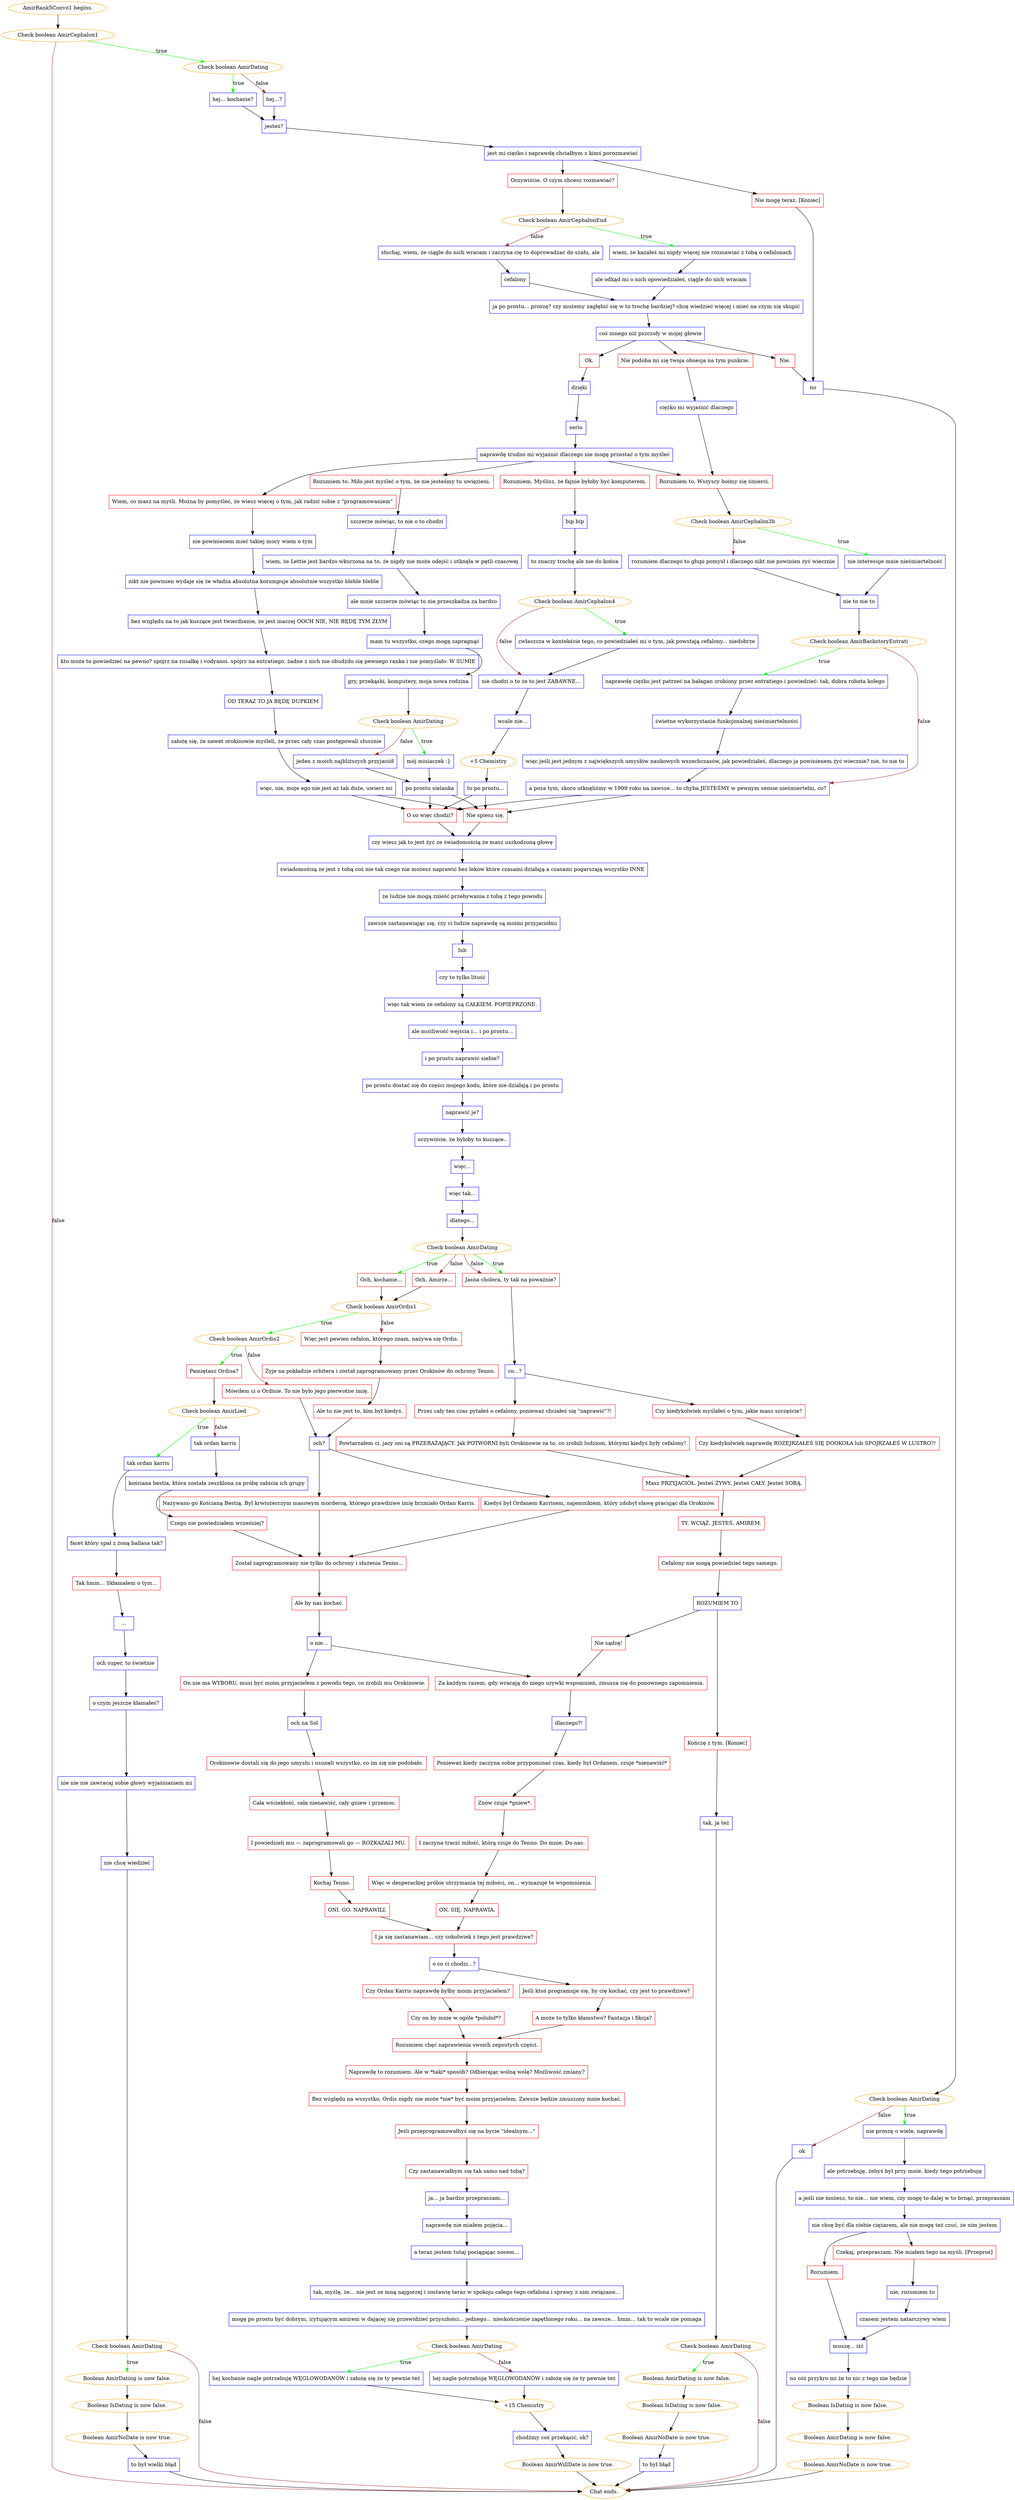 digraph {
	"AmirRank5Convo1 begins." [color=orange];
		"AmirRank5Convo1 begins." -> j548119213;
	j548119213 [label="Check boolean AmirCephalon1",color=orange];
		j548119213 -> j222941914 [label=true,color=green];
		j548119213 -> "Chat ends." [label=false,color=brown];
	j222941914 [label="Check boolean AmirDating",color=orange];
		j222941914 -> j941438650 [label=true,color=green];
		j222941914 -> j875365593 [label=false,color=brown];
	"Chat ends." [color=orange];
	j941438650 [label="hej... kochanie?",shape=box,color=blue];
		j941438650 -> j3829564409;
	j875365593 [label="hej...?",shape=box,color=blue];
		j875365593 -> j3829564409;
	j3829564409 [label="jesteś?",shape=box,color=blue];
		j3829564409 -> j3537696789;
	j3537696789 [label="jest mi ciężko i naprawdę chciałbym z kimś porozmawiać",shape=box,color=blue];
		j3537696789 -> j1197314126;
		j3537696789 -> j2255051236;
	j1197314126 [label="Nie mogę teraz. [Koniec]",shape=box,color=red];
		j1197314126 -> j841686110;
	j2255051236 [label="Oczywiście. O czym chcesz rozmawiać?",shape=box,color=red];
		j2255051236 -> j20396458;
	j841686110 [label="no",shape=box,color=blue];
		j841686110 -> j674761093;
	j20396458 [label="Check boolean AmirCephalonEnd",color=orange];
		j20396458 -> j2906268787 [label=true,color=green];
		j20396458 -> j2000491956 [label=false,color=brown];
	j674761093 [label="Check boolean AmirDating",color=orange];
		j674761093 -> j2631179358 [label=true,color=green];
		j674761093 -> j2346536463 [label=false,color=brown];
	j2906268787 [label="wiem, że kazałeś mi nigdy więcej nie rozmawiać z tobą o cefalonach",shape=box,color=blue];
		j2906268787 -> j2137496111;
	j2000491956 [label="słuchaj, wiem, że ciągle do nich wracam i zaczyna cię to doprowadzać do szału, ale",shape=box,color=blue];
		j2000491956 -> j1463752222;
	j2631179358 [label="nie proszę o wiele, naprawdę",shape=box,color=blue];
		j2631179358 -> j259629934;
	j2346536463 [label="ok",shape=box,color=blue];
		j2346536463 -> "Chat ends.";
	j2137496111 [label="ale odkąd mi o nich opowiedziałeś, ciągle do nich wracam",shape=box,color=blue];
		j2137496111 -> j85758022;
	j1463752222 [label="cefalony",shape=box,color=blue];
		j1463752222 -> j85758022;
	j259629934 [label="ale potrzebuję, żebyś był przy mnie, kiedy tego potrzebuję",shape=box,color=blue];
		j259629934 -> j3900660589;
	j85758022 [label="ja po prostu... proszę? czy możemy zagłębić się w to trochę bardziej? chcę wiedzieć więcej i mieć na czym się skupić",shape=box,color=blue];
		j85758022 -> j1551044609;
	j3900660589 [label="a jeśli nie możesz, to nie... nie wiem, czy mogę to dalej w to brnąć, przepraszam",shape=box,color=blue];
		j3900660589 -> j2165867922;
	j1551044609 [label="coś innego niż pszczoły w mojej głowie",shape=box,color=blue];
		j1551044609 -> j1748965202;
		j1551044609 -> j1252297117;
		j1551044609 -> j2508191826;
	j2165867922 [label="nie chcę być dla ciebie ciężarem, ale nie mogę też czuć, że nim jestem",shape=box,color=blue];
		j2165867922 -> j2619779125;
		j2165867922 -> j1459375775;
	j1748965202 [label="Nie.",shape=box,color=red];
		j1748965202 -> j841686110;
	j1252297117 [label="Ok.",shape=box,color=red];
		j1252297117 -> j704106108;
	j2508191826 [label="Nie podoba mi się twoja obsesja na tym punkcie.",shape=box,color=red];
		j2508191826 -> j990966579;
	j2619779125 [label="Rozumiem.",shape=box,color=red];
		j2619779125 -> j4269058734;
	j1459375775 [label="Czekaj, przepraszam. Nie miałem tego na myśli. [Przeproś]",shape=box,color=red];
		j1459375775 -> j1728858840;
	j704106108 [label="dzięki",shape=box,color=blue];
		j704106108 -> j719945801;
	j990966579 [label="ciężko mi wyjaśnić dlaczego",shape=box,color=blue];
		j990966579 -> j3689131692;
	j4269058734 [label="muszę... iść",shape=box,color=blue];
		j4269058734 -> j1102943558;
	j1728858840 [label="nie, rozumiem to",shape=box,color=blue];
		j1728858840 -> j3862079121;
	j719945801 [label="serio",shape=box,color=blue];
		j719945801 -> j4186415635;
	j3689131692 [label="Rozumiem to. Wszyscy boimy się śmierci.",shape=box,color=red];
		j3689131692 -> j492228751;
	j1102943558 [label="no cóż przykro mi że to nic z tego nie będzie",shape=box,color=blue];
		j1102943558 -> j2483279661;
	j3862079121 [label="czasem jestem natarczywy wiem",shape=box,color=blue];
		j3862079121 -> j4269058734;
	j4186415635 [label="naprawdę trudno mi wyjaśnić dlaczego nie mogę przestać o tym myśleć",shape=box,color=blue];
		j4186415635 -> j3689131692;
		j4186415635 -> j1880324542;
		j4186415635 -> j2755606068;
		j4186415635 -> j145505590;
	j492228751 [label="Check boolean AmirCephalon3b",color=orange];
		j492228751 -> j1768438144 [label=true,color=green];
		j492228751 -> j3687958992 [label=false,color=brown];
	j2483279661 [label="Boolean IsDating is now false.",color=orange];
		j2483279661 -> j911677755;
	j1880324542 [label="Rozumiem to. Miło jest myśleć o tym, że nie jesteśmy tu uwięzieni.",shape=box,color=red];
		j1880324542 -> j2633133742;
	j2755606068 [label="Wiem, co masz na myśli. Można by pomyśleć, że wiesz więcej o tym, jak radzić sobie z \"programowaniem\"",shape=box,color=red];
		j2755606068 -> j4087247647;
	j145505590 [label="Rozumiem. Myślisz, że fajnie byłoby być komputerem.",shape=box,color=red];
		j145505590 -> j877307665;
	j1768438144 [label="nie interesuje mnie nieśmiertelność",shape=box,color=blue];
		j1768438144 -> j1697380650;
	j3687958992 [label="rozumiem dlaczego to głupi pomysł i dlaczego nikt nie powinien żyć wiecznie",shape=box,color=blue];
		j3687958992 -> j1697380650;
	j911677755 [label="Boolean AmirDating is now false.",color=orange];
		j911677755 -> j1438323710;
	j2633133742 [label="szczerze mówiąc, to nie o to chodzi",shape=box,color=blue];
		j2633133742 -> j4142454204;
	j4087247647 [label="nie powinienem mieć takiej mocy wiem o tym",shape=box,color=blue];
		j4087247647 -> j3079426044;
	j877307665 [label="bip bip",shape=box,color=blue];
		j877307665 -> j1959872227;
	j1697380650 [label="nie to nie to",shape=box,color=blue];
		j1697380650 -> j427368731;
	j1438323710 [label="Boolean AmirNoDate is now true.",color=orange];
		j1438323710 -> "Chat ends.";
	j4142454204 [label="wiem, że Lettie jest bardzo wkurzona na to, że nigdy nie może odejść i utknęła w pętli czasowej",shape=box,color=blue];
		j4142454204 -> j995506377;
	j3079426044 [label="nikt nie powinien wydaje się że władza absolutna korumpuje absolutnie wszystko bleble bleble",shape=box,color=blue];
		j3079426044 -> j3289931088;
	j1959872227 [label="to znaczy trochę ale nie do końca",shape=box,color=blue];
		j1959872227 -> j3210509153;
	j427368731 [label="Check boolean AmirBackstoryEntrati",color=orange];
		j427368731 -> j760145935 [label=true,color=green];
		j427368731 -> j520521231 [label=false,color=brown];
	j995506377 [label="ale mnie szczerze mówiąc to nie przeszkadza za bardzo",shape=box,color=blue];
		j995506377 -> j3837169437;
	j3289931088 [label="bez względu na to jak kuszące jest twierdzenie, że jest inaczej OOCH NIE, NIE BĘDĘ TYM ZŁYM",shape=box,color=blue];
		j3289931088 -> j4073362408;
	j3210509153 [label="Check boolean AmirCephalon4",color=orange];
		j3210509153 -> j641771402 [label=true,color=green];
		j3210509153 -> j2067452370 [label=false,color=brown];
	j760145935 [label="naprawdę ciężko jest patrzeć na bałagan zrobiony przez entratiego i powiedzieć: tak, dobra robota kolego",shape=box,color=blue];
		j760145935 -> j4225171972;
	j520521231 [label="a poza tym, skoro utknęliśmy w 1999 roku na zawsze... to chyba JESTEŚMY w pewnym sensie nieśmiertelni, co?",shape=box,color=blue];
		j520521231 -> j2009256295;
		j520521231 -> j4123555906;
	j3837169437 [label="mam tu wszystko, czego mogę zapragnąć",shape=box,color=blue];
		j3837169437 -> j184234573;
	j4073362408 [label="kto może to powiedzieć na pewno? spójrz na rusałkę i vodyanoi. spójrz na entratiego. żadne z nich nie obudziło się pewnego ranka i nie pomyślało: W SUMIE",shape=box,color=blue];
		j4073362408 -> j2412341266;
	j641771402 [label="zwłaszcza w kontekście tego, co powiedziałeś mi o tym, jak powstają cefalony... niedobrze",shape=box,color=blue];
		j641771402 -> j2067452370;
	j2067452370 [label="nie chodzi o to że to jest ZABAWNE...",shape=box,color=blue];
		j2067452370 -> j184491980;
	j4225171972 [label="świetne wykorzystanie funkcjonalnej nieśmiertelności",shape=box,color=blue];
		j4225171972 -> j1455859922;
	j2009256295 [label="Nie spiesz się.",shape=box,color=red];
		j2009256295 -> j2266301171;
	j4123555906 [label="O co więc chodzi?",shape=box,color=red];
		j4123555906 -> j2266301171;
	j184234573 [label="gry, przekąski, komputery, moja nowa rodzina",shape=box,color=blue];
		j184234573 -> j3960698465;
	j2412341266 [label="OD TERAZ TO JA BĘDĘ DUPKIEM",shape=box,color=blue];
		j2412341266 -> j4033278962;
	j184491980 [label="wcale nie...",shape=box,color=blue];
		j184491980 -> j1575919166;
	j1455859922 [label="więc jeśli jest jednym z największych umysłów naukowych wszechczasów, jak powiedziałeś, dlaczego ja powinienem żyć wiecznie? nie, to nie to",shape=box,color=blue];
		j1455859922 -> j520521231;
	j2266301171 [label="czy wiesz jak to jest żyć ze świadomością że masz uszkodzoną głowę",shape=box,color=blue];
		j2266301171 -> j2757434366;
	j3960698465 [label="Check boolean AmirDating",color=orange];
		j3960698465 -> j2433795426 [label=true,color=green];
		j3960698465 -> j1762483975 [label=false,color=brown];
	j4033278962 [label="założę się, że nawet orokinowie myśleli, że przez cały czas postępowali słusznie",shape=box,color=blue];
		j4033278962 -> j321905772;
	j1575919166 [label="+5 Chemistry",color=orange];
		j1575919166 -> j2092481382;
	j2757434366 [label="świadomością że jest z tobą coś nie tak czego nie możesz naprawić bez leków które czasami działają a czasami pogarszają wszystko INNE",shape=box,color=blue];
		j2757434366 -> j3078414990;
	j2433795426 [label="mój misiaczek :}",shape=box,color=blue];
		j2433795426 -> j3695432305;
	j1762483975 [label="jeden z moich najbliższych przyjaciół",shape=box,color=blue];
		j1762483975 -> j3695432305;
	j321905772 [label="więc, nie, moje ego nie jest aż tak duże, uwierz mi",shape=box,color=blue];
		j321905772 -> j2009256295;
		j321905772 -> j4123555906;
	j2092481382 [label="to po prostu...",shape=box,color=blue];
		j2092481382 -> j2009256295;
		j2092481382 -> j4123555906;
	j3078414990 [label="że ludzie nie mogą znieść przebywania z tobą z tego powodu",shape=box,color=blue];
		j3078414990 -> j1508088150;
	j3695432305 [label="po prostu sielanka",shape=box,color=blue];
		j3695432305 -> j2009256295;
		j3695432305 -> j4123555906;
	j1508088150 [label="zawsze zastanawiając się, czy ci ludzie naprawdę są moimi przyjaciółmi",shape=box,color=blue];
		j1508088150 -> j3186354768;
	j3186354768 [label="lub",shape=box,color=blue];
		j3186354768 -> j3908814773;
	j3908814773 [label="czy to tylko litość",shape=box,color=blue];
		j3908814773 -> j221135442;
	j221135442 [label="więc tak wiem że cefalony są CAŁKIEM. POPIEPRZONE.",shape=box,color=blue];
		j221135442 -> j1316857081;
	j1316857081 [label="ale możliwość wejścia i... i po prostu...",shape=box,color=blue];
		j1316857081 -> j2752624768;
	j2752624768 [label="i po prostu naprawić siebie?",shape=box,color=blue];
		j2752624768 -> j1169423403;
	j1169423403 [label="po prostu dostać się do części mojego kodu, które nie działają i po prostu",shape=box,color=blue];
		j1169423403 -> j4290100092;
	j4290100092 [label="naprawić je?",shape=box,color=blue];
		j4290100092 -> j570624703;
	j570624703 [label="oczywiście, że byłoby to kuszące..",shape=box,color=blue];
		j570624703 -> j2546254495;
	j2546254495 [label="więc...",shape=box,color=blue];
		j2546254495 -> j253568236;
	j253568236 [label="więc tak...",shape=box,color=blue];
		j253568236 -> j3629307599;
	j3629307599 [label="dlatego...",shape=box,color=blue];
		j3629307599 -> j2665251816;
	j2665251816 [label="Check boolean AmirDating",color=orange];
		j2665251816 -> j2621591258 [label=true,color=green];
		j2665251816 -> j2182479491 [label=true,color=green];
		j2665251816 -> j1591920106 [label=false,color=brown];
		j2665251816 -> j2182479491 [label=false,color=brown];
	j2621591258 [label="Och, kochanie...",shape=box,color=red];
		j2621591258 -> j3233125665;
	j2182479491 [label="Jasna cholera, ty tak na poważnie?",shape=box,color=red];
		j2182479491 -> j3894888158;
	j1591920106 [label="Och, Amirze...",shape=box,color=red];
		j1591920106 -> j3233125665;
	j3233125665 [label="Check boolean AmirOrdis1",color=orange];
		j3233125665 -> j2834773449 [label=true,color=green];
		j3233125665 -> j3873556038 [label=false,color=brown];
	j3894888158 [label="co...?",shape=box,color=blue];
		j3894888158 -> j1921644980;
		j3894888158 -> j2271077384;
	j2834773449 [label="Check boolean AmirOrdis2",color=orange];
		j2834773449 -> j4072594493 [label=true,color=green];
		j2834773449 -> j2697455375 [label=false,color=brown];
	j3873556038 [label="Więc jest pewien cefalon, którego znam, nazywa się Ordis.",shape=box,color=red];
		j3873556038 -> j3100005875;
	j1921644980 [label="Przez cały ten czas pytałeś o cefalony, ponieważ chciałeś się \"naprawić\"?!",shape=box,color=red];
		j1921644980 -> j2807318916;
	j2271077384 [label="Czy kiedykolwiek myślałeś o tym, jakie masz szczęście?",shape=box,color=red];
		j2271077384 -> j2276263683;
	j4072594493 [label="Pamiętasz Ordisa?",shape=box,color=red];
		j4072594493 -> j3415104230;
	j2697455375 [label="Mówiłem ci o Ordisie. To nie było jego pierwotne imię.",shape=box,color=red];
		j2697455375 -> j2039975621;
	j3100005875 [label="Żyje na pokładzie orbitera i został zaprogramowany przez Orokinów do ochrony Tenno.",shape=box,color=red];
		j3100005875 -> j3848671140;
	j2807318916 [label="Powtarzałem ci, jacy oni są PRZERAŻAJĄCY. Jak POTWORNI byli Orokinowie za to, co zrobili ludziom, którymi kiedyś były cefalony!",shape=box,color=red];
		j2807318916 -> j158143685;
	j2276263683 [label="Czy kiedykolwiek naprawdę ROZEJRZAŁEŚ SIĘ DOOKOŁA lub SPOJRZAŁEŚ W LUSTRO?!",shape=box,color=red];
		j2276263683 -> j158143685;
	j3415104230 [label="Check boolean AmirLied",color=orange];
		j3415104230 -> j3839519094 [label=true,color=green];
		j3415104230 -> j339196238 [label=false,color=brown];
	j2039975621 [label="och?",shape=box,color=blue];
		j2039975621 -> j2520705533;
		j2039975621 -> j1703676715;
	j3848671140 [label="Ale to nie jest to, kim był kiedyś.",shape=box,color=red];
		j3848671140 -> j2039975621;
	j158143685 [label="Masz PRZYJACIÓŁ. Jesteś ŻYWY. Jesteś CAŁY. Jesteś SOBĄ.",shape=box,color=red];
		j158143685 -> j3834444140;
	j3839519094 [label="tak ordan karris",shape=box,color=blue];
		j3839519094 -> j467544574;
	j339196238 [label="tak ordan karris",shape=box,color=blue];
		j339196238 -> j1904367240;
	j2520705533 [label="Nazywano go Kościaną Bestią. Był krwiożerczym masowym mordercą, którego prawdziwe imię brzmiało Ordan Karris.",shape=box,color=red];
		j2520705533 -> j3797019931;
	j1703676715 [label="Kiedyś był Ordanem Karrisem, najemnikiem, który zdobył sławę pracując dla Orokinów.",shape=box,color=red];
		j1703676715 -> j3797019931;
	j3834444140 [label="TY. WCIĄŻ. JESTEŚ. AMIREM.",shape=box,color=red];
		j3834444140 -> j3473280245;
	j467544574 [label="facet który spał z żoną ballasa tak?",shape=box,color=blue];
		j467544574 -> j104878411;
	j1904367240 [label="kościana bestia, która została zeszklona za próbę zabicia ich grupy",shape=box,color=blue];
		j1904367240 -> j3718243582;
	j3797019931 [label="Został zaprogramowany nie tylko do ochrony i służenia Tenno...",shape=box,color=red];
		j3797019931 -> j1573985409;
	j3473280245 [label="Cefalony nie mogą powiedzieć tego samego.",shape=box,color=red];
		j3473280245 -> j3754926647;
	j104878411 [label="Tak hmm... Skłamałem o tym...",shape=box,color=red];
		j104878411 -> j1946979700;
	j3718243582 [label="Czego nie powiedziałem wcześniej?",shape=box,color=red];
		j3718243582 -> j3797019931;
	j1573985409 [label="Ale by nas kochać.",shape=box,color=red];
		j1573985409 -> j1458502686;
	j3754926647 [label="ROZUMIEM TO",shape=box,color=blue];
		j3754926647 -> j3437007433;
		j3754926647 -> j3811030577;
	j1946979700 [label="...",shape=box,color=blue];
		j1946979700 -> j656820380;
	j1458502686 [label="o nie...",shape=box,color=blue];
		j1458502686 -> j1884688936;
		j1458502686 -> j3886786952;
	j3437007433 [label="Kończę z tym. [Koniec]",shape=box,color=red];
		j3437007433 -> j632701174;
	j3811030577 [label="Nie sądzę!",shape=box,color=red];
		j3811030577 -> j3886786952;
	j656820380 [label="och super, to świetnie",shape=box,color=blue];
		j656820380 -> j28462172;
	j1884688936 [label="On nie ma WYBORU, musi być moim przyjacielem z powodu tego, co zrobili mu Orokinowie.",shape=box,color=red];
		j1884688936 -> j2905991088;
	j3886786952 [label="Za każdym razem, gdy wracają do niego urywki wspomnień, zmusza się do ponownego zapomnienia.",shape=box,color=red];
		j3886786952 -> j3474364950;
	j632701174 [label="tak, ja też",shape=box,color=blue];
		j632701174 -> j3876333833;
	j28462172 [label="o czym jeszcze kłamałeś?",shape=box,color=blue];
		j28462172 -> j1294190887;
	j2905991088 [label="och na Sol",shape=box,color=blue];
		j2905991088 -> j2407232089;
	j3474364950 [label="dlaczego?!",shape=box,color=blue];
		j3474364950 -> j2052023578;
	j3876333833 [label="Check boolean AmirDating",color=orange];
		j3876333833 -> j1030449815 [label=true,color=green];
		j3876333833 -> "Chat ends." [label=false,color=brown];
	j1294190887 [label="nie nie nie zawracaj sobie głowy wyjaśnianiem mi",shape=box,color=blue];
		j1294190887 -> j224405261;
	j2407232089 [label="Orokinowie dostali się do jego umysłu i usunęli wszystko, co im się nie podobało.",shape=box,color=red];
		j2407232089 -> j1789503313;
	j2052023578 [label="Ponieważ kiedy zaczyna sobie przypominać czas, kiedy był Ordanem, czuje *nienawiść*",shape=box,color=red];
		j2052023578 -> j3617284536;
	j1030449815 [label="Boolean AmirDating is now false.",color=orange];
		j1030449815 -> j1240007462;
	j224405261 [label="nie chcę wiedzieć",shape=box,color=blue];
		j224405261 -> j532489223;
	j1789503313 [label="Cała wściekłość, cała nienawiść, cały gniew i przemoc.",shape=box,color=red];
		j1789503313 -> j964952396;
	j3617284536 [label="Znów czuje *gniew*.",shape=box,color=red];
		j3617284536 -> j4275410460;
	j1240007462 [label="Boolean IsDating is now false.",color=orange];
		j1240007462 -> j545768712;
	j532489223 [label="Check boolean AmirDating",color=orange];
		j532489223 -> j3085127621 [label=true,color=green];
		j532489223 -> "Chat ends." [label=false,color=brown];
	j964952396 [label="I powiedzieli mu — zaprogramowali go — ROZKAZALI MU.",shape=box,color=red];
		j964952396 -> j3800972107;
	j4275410460 [label="I zaczyna tracić miłość, którą czuje do Tenno. Do mnie. Do nas.",shape=box,color=red];
		j4275410460 -> j4183580942;
	j545768712 [label="Boolean AmirNoDate is now true.",color=orange];
		j545768712 -> j2853725971;
	j3085127621 [label="Boolean AmirDating is now false.",color=orange];
		j3085127621 -> j1452978692;
	j3800972107 [label="Kochaj Tenno.",shape=box,color=red];
		j3800972107 -> j164738356;
	j4183580942 [label="Więc w desperackiej próbie utrzymania tej miłości, on... wymazuje te wspomnienia.",shape=box,color=red];
		j4183580942 -> j3117490351;
	j2853725971 [label="to był błąd",shape=box,color=blue];
		j2853725971 -> "Chat ends.";
	j1452978692 [label="Boolean IsDating is now false.",color=orange];
		j1452978692 -> j2220745976;
	j164738356 [label="ONI. GO. NAPRAWILI.",shape=box,color=red];
		j164738356 -> j251361535;
	j3117490351 [label="ON. SIĘ. NAPRAWIA.",shape=box,color=red];
		j3117490351 -> j251361535;
	j2220745976 [label="Boolean AmirNoDate is now true.",color=orange];
		j2220745976 -> j1090179687;
	j251361535 [label="I ja się zastanawiam... czy cokolwiek z tego jest prawdziwe?",shape=box,color=red];
		j251361535 -> j3790896733;
	j1090179687 [label="to był wielki błąd",shape=box,color=blue];
		j1090179687 -> "Chat ends.";
	j3790896733 [label="o co ci chodzi...?",shape=box,color=blue];
		j3790896733 -> j879549974;
		j3790896733 -> j3026144348;
	j879549974 [label="Czy Ordan Karris naprawdę byłby moim przyjacielem?",shape=box,color=red];
		j879549974 -> j2131032397;
	j3026144348 [label="Jeśli ktoś programuje się, by cię kochać, czy jest to prawdziwe?",shape=box,color=red];
		j3026144348 -> j792802294;
	j2131032397 [label="Czy on by mnie w ogóle *polubił*?",shape=box,color=red];
		j2131032397 -> j3677843822;
	j792802294 [label="A może to tylko kłamstwo? Fantazja i fikcja?",shape=box,color=red];
		j792802294 -> j3677843822;
	j3677843822 [label="Rozumiem chęć naprawienia swoich zepsutych części.",shape=box,color=red];
		j3677843822 -> j2663590177;
	j2663590177 [label="Naprawdę to rozumiem. Ale w *taki* sposób? Odbierając wolną wolę? Możliwość zmiany?",shape=box,color=red];
		j2663590177 -> j869632422;
	j869632422 [label="Bez względu na wszystko, Ordis nigdy nie może *nie* być moim przyjacielem. Zawsze będzie zmuszony mnie kochać.",shape=box,color=red];
		j869632422 -> j2349179740;
	j2349179740 [label="Jeśli przeprogramowałbyś się na bycie \"idealnym...\"",shape=box,color=red];
		j2349179740 -> j3939995987;
	j3939995987 [label="Czy zastanawiałbym się tak samo nad tobą?",shape=box,color=red];
		j3939995987 -> j734284367;
	j734284367 [label="ja... ja bardzo przepraszam...",shape=box,color=blue];
		j734284367 -> j1020837469;
	j1020837469 [label="naprawdę nie miałem pojęcia...",shape=box,color=blue];
		j1020837469 -> j2201354897;
	j2201354897 [label="a teraz jestem tutaj pociągając nosem...",shape=box,color=blue];
		j2201354897 -> j4124263639;
	j4124263639 [label="tak, myślę, że... nie jest ze mną najgorzej i zostawię teraz w spokoju całego tego cefalona i sprawy z nim związane...",shape=box,color=blue];
		j4124263639 -> j971542663;
	j971542663 [label="mogę po prostu być dobrym, irytującym amirem w dającej się przewidzieć przyszłości... jednego... nieskończenie zapętlonego roku... na zawsze... hmm... tak to wcale nie pomaga",shape=box,color=blue];
		j971542663 -> j1832888177;
	j1832888177 [label="Check boolean AmirDating",color=orange];
		j1832888177 -> j2949227500 [label=true,color=green];
		j1832888177 -> j3933166458 [label=false,color=brown];
	j2949227500 [label="hej kochanie nagle potrzebuję WĘGLOWODANÓW i założę się że ty pewnie też",shape=box,color=blue];
		j2949227500 -> j613268387;
	j3933166458 [label="hej nagle potrzebuję WĘGLOWODANÓW i założę się że ty pewnie też",shape=box,color=blue];
		j3933166458 -> j613268387;
	j613268387 [label="+15 Chemistry",color=orange];
		j613268387 -> j3465054716;
	j3465054716 [label="chodźmy coś przekąsić, ok?",shape=box,color=blue];
		j3465054716 -> j1538486228;
	j1538486228 [label="Boolean AmirWillDate is now true.",color=orange];
		j1538486228 -> "Chat ends.";
}